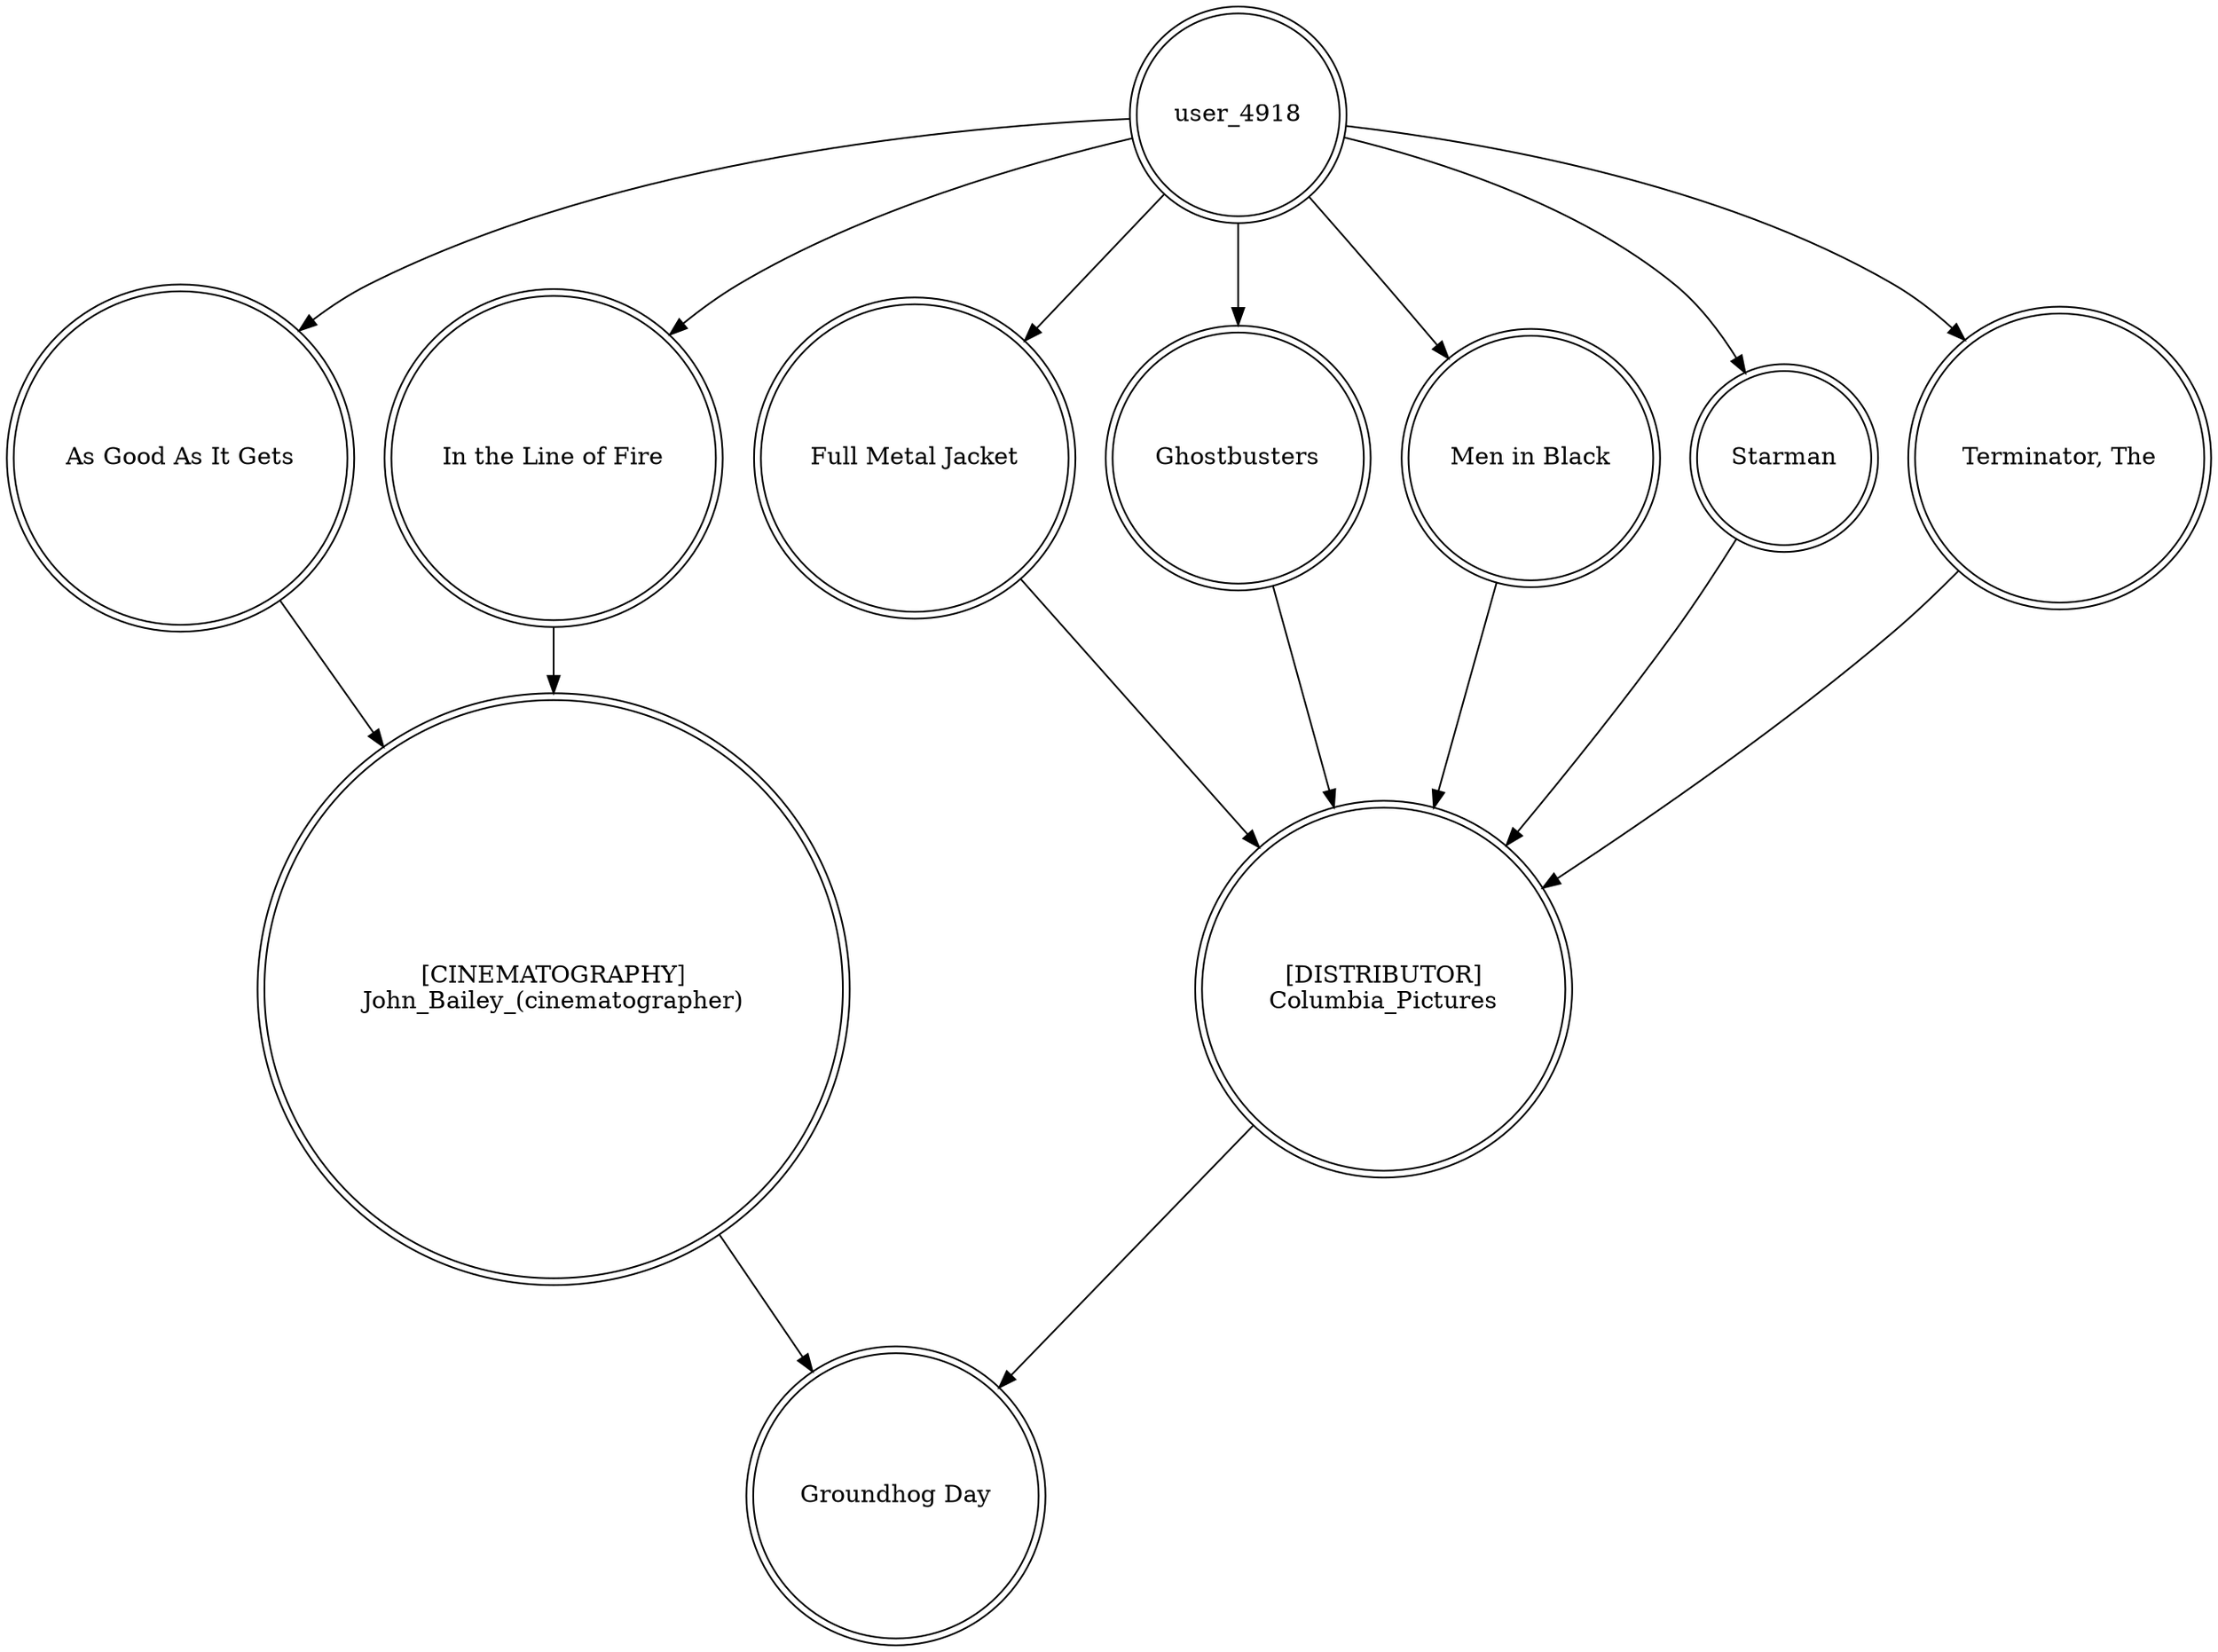 digraph finite_state_machine {
	node [shape=doublecircle]
	user_4918 -> "As Good As It Gets"
	"[DISTRIBUTOR]
Columbia_Pictures" -> "Groundhog Day"
	"Full Metal Jacket" -> "[DISTRIBUTOR]
Columbia_Pictures"
	"As Good As It Gets" -> "[CINEMATOGRAPHY]
John_Bailey_(cinematographer)"
	user_4918 -> "Full Metal Jacket"
	Ghostbusters -> "[DISTRIBUTOR]
Columbia_Pictures"
	user_4918 -> "Men in Black"
	"In the Line of Fire" -> "[CINEMATOGRAPHY]
John_Bailey_(cinematographer)"
	user_4918 -> Ghostbusters
	"[CINEMATOGRAPHY]
John_Bailey_(cinematographer)" -> "Groundhog Day"
	"Men in Black" -> "[DISTRIBUTOR]
Columbia_Pictures"
	user_4918 -> Starman
	"Terminator, The" -> "[DISTRIBUTOR]
Columbia_Pictures"
	user_4918 -> "In the Line of Fire"
	user_4918 -> "Terminator, The"
	Starman -> "[DISTRIBUTOR]
Columbia_Pictures"
}
